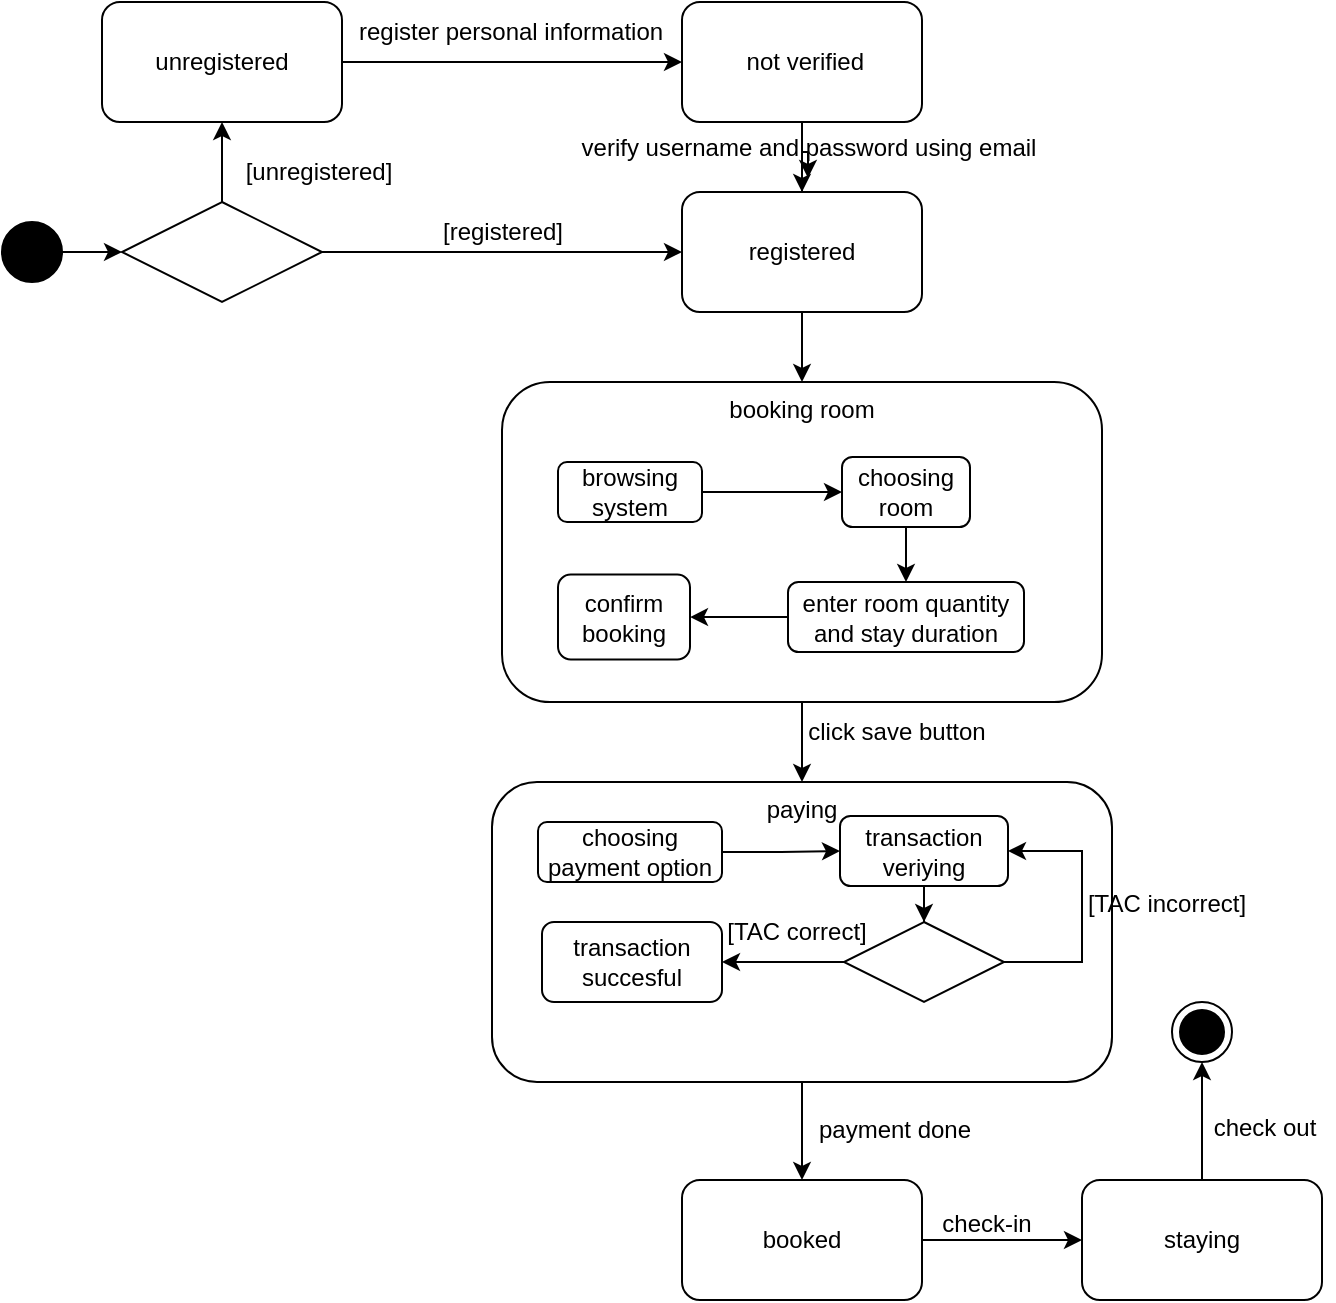 <mxfile version="25.0.3">
  <diagram name="Page-1" id="BLxnibwoxfRUleXdPORc">
    <mxGraphModel dx="1050" dy="522" grid="1" gridSize="10" guides="1" tooltips="1" connect="1" arrows="1" fold="1" page="1" pageScale="1" pageWidth="850" pageHeight="1100" math="0" shadow="0">
      <root>
        <mxCell id="0" />
        <mxCell id="1" parent="0" />
        <mxCell id="BtLth9Y7HRJpA6_XFsnp-1" value="" style="ellipse;html=1;shape=endState;fillColor=strokeColor;" vertex="1" parent="1">
          <mxGeometry x="685" y="580" width="30" height="30" as="geometry" />
        </mxCell>
        <mxCell id="BtLth9Y7HRJpA6_XFsnp-4" value="" style="edgeStyle=orthogonalEdgeStyle;rounded=0;orthogonalLoop=1;jettySize=auto;html=1;" edge="1" parent="1" source="BtLth9Y7HRJpA6_XFsnp-2" target="BtLth9Y7HRJpA6_XFsnp-3">
          <mxGeometry relative="1" as="geometry" />
        </mxCell>
        <mxCell id="BtLth9Y7HRJpA6_XFsnp-2" value="" style="shape=ellipse;html=1;dashed=0;whiteSpace=wrap;aspect=fixed;perimeter=ellipsePerimeter;fillColor=#000000;" vertex="1" parent="1">
          <mxGeometry x="100" y="190" width="30" height="30" as="geometry" />
        </mxCell>
        <mxCell id="BtLth9Y7HRJpA6_XFsnp-6" value="" style="edgeStyle=orthogonalEdgeStyle;rounded=0;orthogonalLoop=1;jettySize=auto;html=1;" edge="1" parent="1" source="BtLth9Y7HRJpA6_XFsnp-3" target="BtLth9Y7HRJpA6_XFsnp-5">
          <mxGeometry relative="1" as="geometry" />
        </mxCell>
        <mxCell id="BtLth9Y7HRJpA6_XFsnp-3" value="" style="rhombus;whiteSpace=wrap;html=1;" vertex="1" parent="1">
          <mxGeometry x="160" y="180" width="100" height="50" as="geometry" />
        </mxCell>
        <mxCell id="BtLth9Y7HRJpA6_XFsnp-9" value="" style="edgeStyle=orthogonalEdgeStyle;rounded=0;orthogonalLoop=1;jettySize=auto;html=1;" edge="1" parent="1" source="BtLth9Y7HRJpA6_XFsnp-5" target="BtLth9Y7HRJpA6_XFsnp-8">
          <mxGeometry relative="1" as="geometry" />
        </mxCell>
        <mxCell id="BtLth9Y7HRJpA6_XFsnp-5" value="unregistered" style="rounded=1;whiteSpace=wrap;html=1;" vertex="1" parent="1">
          <mxGeometry x="150" y="80" width="120" height="60" as="geometry" />
        </mxCell>
        <mxCell id="BtLth9Y7HRJpA6_XFsnp-7" value="[unregistered]" style="text;html=1;align=center;verticalAlign=middle;resizable=0;points=[];autosize=1;strokeColor=none;fillColor=none;" vertex="1" parent="1">
          <mxGeometry x="208" y="150" width="100" height="30" as="geometry" />
        </mxCell>
        <mxCell id="BtLth9Y7HRJpA6_XFsnp-13" value="" style="edgeStyle=orthogonalEdgeStyle;rounded=0;orthogonalLoop=1;jettySize=auto;html=1;" edge="1" parent="1" source="BtLth9Y7HRJpA6_XFsnp-8" target="BtLth9Y7HRJpA6_XFsnp-12">
          <mxGeometry relative="1" as="geometry" />
        </mxCell>
        <mxCell id="BtLth9Y7HRJpA6_XFsnp-8" value="&amp;nbsp;not verified" style="whiteSpace=wrap;html=1;rounded=1;" vertex="1" parent="1">
          <mxGeometry x="440" y="80" width="120" height="60" as="geometry" />
        </mxCell>
        <mxCell id="BtLth9Y7HRJpA6_XFsnp-10" value="register personal information" style="text;html=1;align=center;verticalAlign=middle;resizable=0;points=[];autosize=1;strokeColor=none;fillColor=none;" vertex="1" parent="1">
          <mxGeometry x="264" y="80" width="180" height="30" as="geometry" />
        </mxCell>
        <mxCell id="BtLth9Y7HRJpA6_XFsnp-17" value="" style="edgeStyle=orthogonalEdgeStyle;rounded=0;orthogonalLoop=1;jettySize=auto;html=1;" edge="1" parent="1" source="BtLth9Y7HRJpA6_XFsnp-12" target="BtLth9Y7HRJpA6_XFsnp-14">
          <mxGeometry relative="1" as="geometry" />
        </mxCell>
        <mxCell id="BtLth9Y7HRJpA6_XFsnp-19" value="" style="edgeStyle=orthogonalEdgeStyle;rounded=0;orthogonalLoop=1;jettySize=auto;html=1;" edge="1" parent="1" source="BtLth9Y7HRJpA6_XFsnp-12" target="BtLth9Y7HRJpA6_XFsnp-18">
          <mxGeometry relative="1" as="geometry" />
        </mxCell>
        <mxCell id="BtLth9Y7HRJpA6_XFsnp-12" value="registered" style="rounded=1;whiteSpace=wrap;html=1;" vertex="1" parent="1">
          <mxGeometry x="440" y="175" width="120" height="60" as="geometry" />
        </mxCell>
        <mxCell id="BtLth9Y7HRJpA6_XFsnp-14" value="verify username and password using email" style="text;html=1;align=center;verticalAlign=middle;resizable=0;points=[];autosize=1;strokeColor=none;fillColor=none;" vertex="1" parent="1">
          <mxGeometry x="378" y="138" width="250" height="30" as="geometry" />
        </mxCell>
        <mxCell id="BtLth9Y7HRJpA6_XFsnp-15" value="" style="endArrow=classic;html=1;rounded=0;exitX=1;exitY=0.5;exitDx=0;exitDy=0;entryX=0;entryY=0.5;entryDx=0;entryDy=0;" edge="1" parent="1" source="BtLth9Y7HRJpA6_XFsnp-3" target="BtLth9Y7HRJpA6_XFsnp-12">
          <mxGeometry width="50" height="50" relative="1" as="geometry">
            <mxPoint x="310" y="350" as="sourcePoint" />
            <mxPoint x="360" y="300" as="targetPoint" />
          </mxGeometry>
        </mxCell>
        <mxCell id="BtLth9Y7HRJpA6_XFsnp-16" value="[registered]" style="text;html=1;align=center;verticalAlign=middle;resizable=0;points=[];autosize=1;strokeColor=none;fillColor=none;" vertex="1" parent="1">
          <mxGeometry x="310" y="180" width="80" height="30" as="geometry" />
        </mxCell>
        <mxCell id="BtLth9Y7HRJpA6_XFsnp-28" value="" style="edgeStyle=orthogonalEdgeStyle;rounded=0;orthogonalLoop=1;jettySize=auto;html=1;" edge="1" parent="1" source="BtLth9Y7HRJpA6_XFsnp-18" target="BtLth9Y7HRJpA6_XFsnp-27">
          <mxGeometry relative="1" as="geometry" />
        </mxCell>
        <mxCell id="BtLth9Y7HRJpA6_XFsnp-18" value="booking room" style="whiteSpace=wrap;html=1;rounded=1;verticalAlign=top;" vertex="1" parent="1">
          <mxGeometry x="350" y="270" width="300" height="160" as="geometry" />
        </mxCell>
        <mxCell id="BtLth9Y7HRJpA6_XFsnp-22" value="" style="edgeStyle=orthogonalEdgeStyle;rounded=0;orthogonalLoop=1;jettySize=auto;html=1;" edge="1" parent="1" source="BtLth9Y7HRJpA6_XFsnp-20" target="BtLth9Y7HRJpA6_XFsnp-21">
          <mxGeometry relative="1" as="geometry" />
        </mxCell>
        <mxCell id="BtLth9Y7HRJpA6_XFsnp-20" value="browsing system" style="rounded=1;whiteSpace=wrap;html=1;" vertex="1" parent="1">
          <mxGeometry x="378" y="310" width="72" height="30" as="geometry" />
        </mxCell>
        <mxCell id="BtLth9Y7HRJpA6_XFsnp-24" value="" style="edgeStyle=orthogonalEdgeStyle;rounded=0;orthogonalLoop=1;jettySize=auto;html=1;" edge="1" parent="1" source="BtLth9Y7HRJpA6_XFsnp-21" target="BtLth9Y7HRJpA6_XFsnp-23">
          <mxGeometry relative="1" as="geometry" />
        </mxCell>
        <mxCell id="BtLth9Y7HRJpA6_XFsnp-21" value="choosing room" style="whiteSpace=wrap;html=1;rounded=1;" vertex="1" parent="1">
          <mxGeometry x="520" y="307.5" width="64" height="35" as="geometry" />
        </mxCell>
        <mxCell id="BtLth9Y7HRJpA6_XFsnp-26" value="" style="edgeStyle=orthogonalEdgeStyle;rounded=0;orthogonalLoop=1;jettySize=auto;html=1;" edge="1" parent="1" source="BtLth9Y7HRJpA6_XFsnp-23" target="BtLth9Y7HRJpA6_XFsnp-25">
          <mxGeometry relative="1" as="geometry" />
        </mxCell>
        <mxCell id="BtLth9Y7HRJpA6_XFsnp-23" value="enter room quantity and stay duration" style="whiteSpace=wrap;html=1;rounded=1;" vertex="1" parent="1">
          <mxGeometry x="493" y="370" width="118" height="35" as="geometry" />
        </mxCell>
        <mxCell id="BtLth9Y7HRJpA6_XFsnp-25" value="confirm booking" style="whiteSpace=wrap;html=1;rounded=1;" vertex="1" parent="1">
          <mxGeometry x="378" y="366.25" width="66" height="42.5" as="geometry" />
        </mxCell>
        <mxCell id="BtLth9Y7HRJpA6_XFsnp-48" value="" style="edgeStyle=orthogonalEdgeStyle;rounded=0;orthogonalLoop=1;jettySize=auto;html=1;" edge="1" parent="1" source="BtLth9Y7HRJpA6_XFsnp-27" target="BtLth9Y7HRJpA6_XFsnp-45">
          <mxGeometry relative="1" as="geometry" />
        </mxCell>
        <mxCell id="BtLth9Y7HRJpA6_XFsnp-27" value="paying" style="whiteSpace=wrap;html=1;rounded=1;verticalAlign=top;horizontal=1;" vertex="1" parent="1">
          <mxGeometry x="345" y="470" width="310" height="150" as="geometry" />
        </mxCell>
        <mxCell id="BtLth9Y7HRJpA6_XFsnp-29" value="click save button" style="text;html=1;align=center;verticalAlign=middle;resizable=0;points=[];autosize=1;strokeColor=none;fillColor=none;" vertex="1" parent="1">
          <mxGeometry x="492" y="430" width="110" height="30" as="geometry" />
        </mxCell>
        <mxCell id="BtLth9Y7HRJpA6_XFsnp-37" value="" style="edgeStyle=orthogonalEdgeStyle;rounded=0;orthogonalLoop=1;jettySize=auto;html=1;" edge="1" parent="1" source="BtLth9Y7HRJpA6_XFsnp-35" target="BtLth9Y7HRJpA6_XFsnp-36">
          <mxGeometry relative="1" as="geometry" />
        </mxCell>
        <mxCell id="BtLth9Y7HRJpA6_XFsnp-35" value="choosing payment option" style="rounded=1;whiteSpace=wrap;html=1;" vertex="1" parent="1">
          <mxGeometry x="368" y="490" width="92" height="30" as="geometry" />
        </mxCell>
        <mxCell id="BtLth9Y7HRJpA6_XFsnp-41" value="" style="edgeStyle=orthogonalEdgeStyle;rounded=0;orthogonalLoop=1;jettySize=auto;html=1;" edge="1" parent="1" source="BtLth9Y7HRJpA6_XFsnp-36" target="BtLth9Y7HRJpA6_XFsnp-38">
          <mxGeometry relative="1" as="geometry" />
        </mxCell>
        <mxCell id="BtLth9Y7HRJpA6_XFsnp-36" value="transaction veriying" style="whiteSpace=wrap;html=1;rounded=1;" vertex="1" parent="1">
          <mxGeometry x="519" y="487" width="84" height="35" as="geometry" />
        </mxCell>
        <mxCell id="BtLth9Y7HRJpA6_XFsnp-40" value="" style="edgeStyle=orthogonalEdgeStyle;rounded=0;orthogonalLoop=1;jettySize=auto;html=1;" edge="1" parent="1" source="BtLth9Y7HRJpA6_XFsnp-38" target="BtLth9Y7HRJpA6_XFsnp-39">
          <mxGeometry relative="1" as="geometry" />
        </mxCell>
        <mxCell id="BtLth9Y7HRJpA6_XFsnp-38" value="" style="rhombus;whiteSpace=wrap;html=1;" vertex="1" parent="1">
          <mxGeometry x="521" y="540" width="80" height="40" as="geometry" />
        </mxCell>
        <mxCell id="BtLth9Y7HRJpA6_XFsnp-39" value="transaction succesful" style="rounded=1;whiteSpace=wrap;html=1;" vertex="1" parent="1">
          <mxGeometry x="370" y="540" width="90" height="40" as="geometry" />
        </mxCell>
        <mxCell id="BtLth9Y7HRJpA6_XFsnp-42" value="[TAC correct]" style="text;html=1;align=center;verticalAlign=middle;resizable=0;points=[];autosize=1;strokeColor=none;fillColor=none;" vertex="1" parent="1">
          <mxGeometry x="452" y="530" width="90" height="30" as="geometry" />
        </mxCell>
        <mxCell id="BtLth9Y7HRJpA6_XFsnp-43" value="" style="endArrow=classic;html=1;rounded=0;exitX=1;exitY=0.5;exitDx=0;exitDy=0;entryX=1;entryY=0.5;entryDx=0;entryDy=0;edgeStyle=orthogonalEdgeStyle;" edge="1" parent="1" source="BtLth9Y7HRJpA6_XFsnp-38" target="BtLth9Y7HRJpA6_XFsnp-36">
          <mxGeometry width="50" height="50" relative="1" as="geometry">
            <mxPoint x="420" y="630" as="sourcePoint" />
            <mxPoint x="470" y="580" as="targetPoint" />
            <Array as="points">
              <mxPoint x="640" y="560" />
              <mxPoint x="640" y="505" />
            </Array>
          </mxGeometry>
        </mxCell>
        <mxCell id="BtLth9Y7HRJpA6_XFsnp-44" value="[TAC incorrect]" style="text;html=1;align=center;verticalAlign=middle;resizable=0;points=[];autosize=1;strokeColor=none;fillColor=none;" vertex="1" parent="1">
          <mxGeometry x="632" y="516" width="100" height="30" as="geometry" />
        </mxCell>
        <mxCell id="BtLth9Y7HRJpA6_XFsnp-51" value="" style="edgeStyle=orthogonalEdgeStyle;rounded=0;orthogonalLoop=1;jettySize=auto;html=1;" edge="1" parent="1" source="BtLth9Y7HRJpA6_XFsnp-45" target="BtLth9Y7HRJpA6_XFsnp-50">
          <mxGeometry relative="1" as="geometry" />
        </mxCell>
        <mxCell id="BtLth9Y7HRJpA6_XFsnp-45" value="booked" style="rounded=1;whiteSpace=wrap;html=1;" vertex="1" parent="1">
          <mxGeometry x="440" y="669" width="120" height="60" as="geometry" />
        </mxCell>
        <mxCell id="BtLth9Y7HRJpA6_XFsnp-49" value="payment done" style="text;html=1;align=center;verticalAlign=middle;resizable=0;points=[];autosize=1;strokeColor=none;fillColor=none;" vertex="1" parent="1">
          <mxGeometry x="496" y="629" width="100" height="30" as="geometry" />
        </mxCell>
        <mxCell id="BtLth9Y7HRJpA6_XFsnp-55" value="" style="edgeStyle=orthogonalEdgeStyle;rounded=0;orthogonalLoop=1;jettySize=auto;html=1;" edge="1" parent="1" source="BtLth9Y7HRJpA6_XFsnp-50" target="BtLth9Y7HRJpA6_XFsnp-1">
          <mxGeometry relative="1" as="geometry" />
        </mxCell>
        <mxCell id="BtLth9Y7HRJpA6_XFsnp-50" value="staying" style="whiteSpace=wrap;html=1;rounded=1;" vertex="1" parent="1">
          <mxGeometry x="640" y="669" width="120" height="60" as="geometry" />
        </mxCell>
        <mxCell id="BtLth9Y7HRJpA6_XFsnp-52" value="check-in" style="text;html=1;align=center;verticalAlign=middle;resizable=0;points=[];autosize=1;strokeColor=none;fillColor=none;" vertex="1" parent="1">
          <mxGeometry x="557" y="676" width="70" height="30" as="geometry" />
        </mxCell>
        <mxCell id="BtLth9Y7HRJpA6_XFsnp-56" value="check out" style="text;html=1;align=center;verticalAlign=middle;resizable=0;points=[];autosize=1;strokeColor=none;fillColor=none;" vertex="1" parent="1">
          <mxGeometry x="696" y="628" width="70" height="30" as="geometry" />
        </mxCell>
      </root>
    </mxGraphModel>
  </diagram>
</mxfile>
